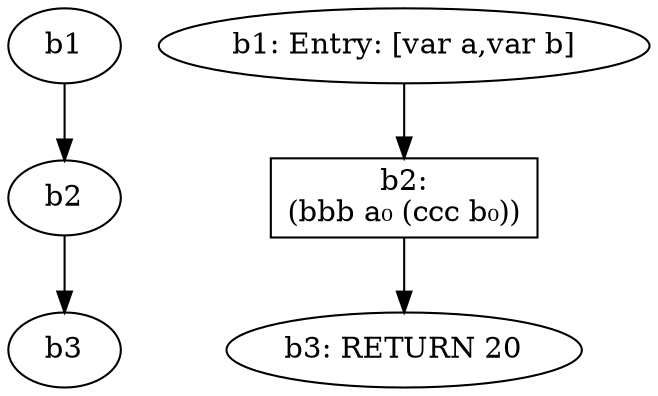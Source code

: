 digraph g {
  d1 [label=b1];
  b1 [label="b1: Entry: [var a,var b]"];
  b1 -> b2;
  d2 [label=b2];
  d1 -> d2;
  b2 [shape=box, label="b2:\n(bbb a₀ (ccc b₀))"];
  b2 -> b3;
  d3 [label=b3];
  d2 -> d3;
  b3 [label="b3: RETURN 20"];
}
